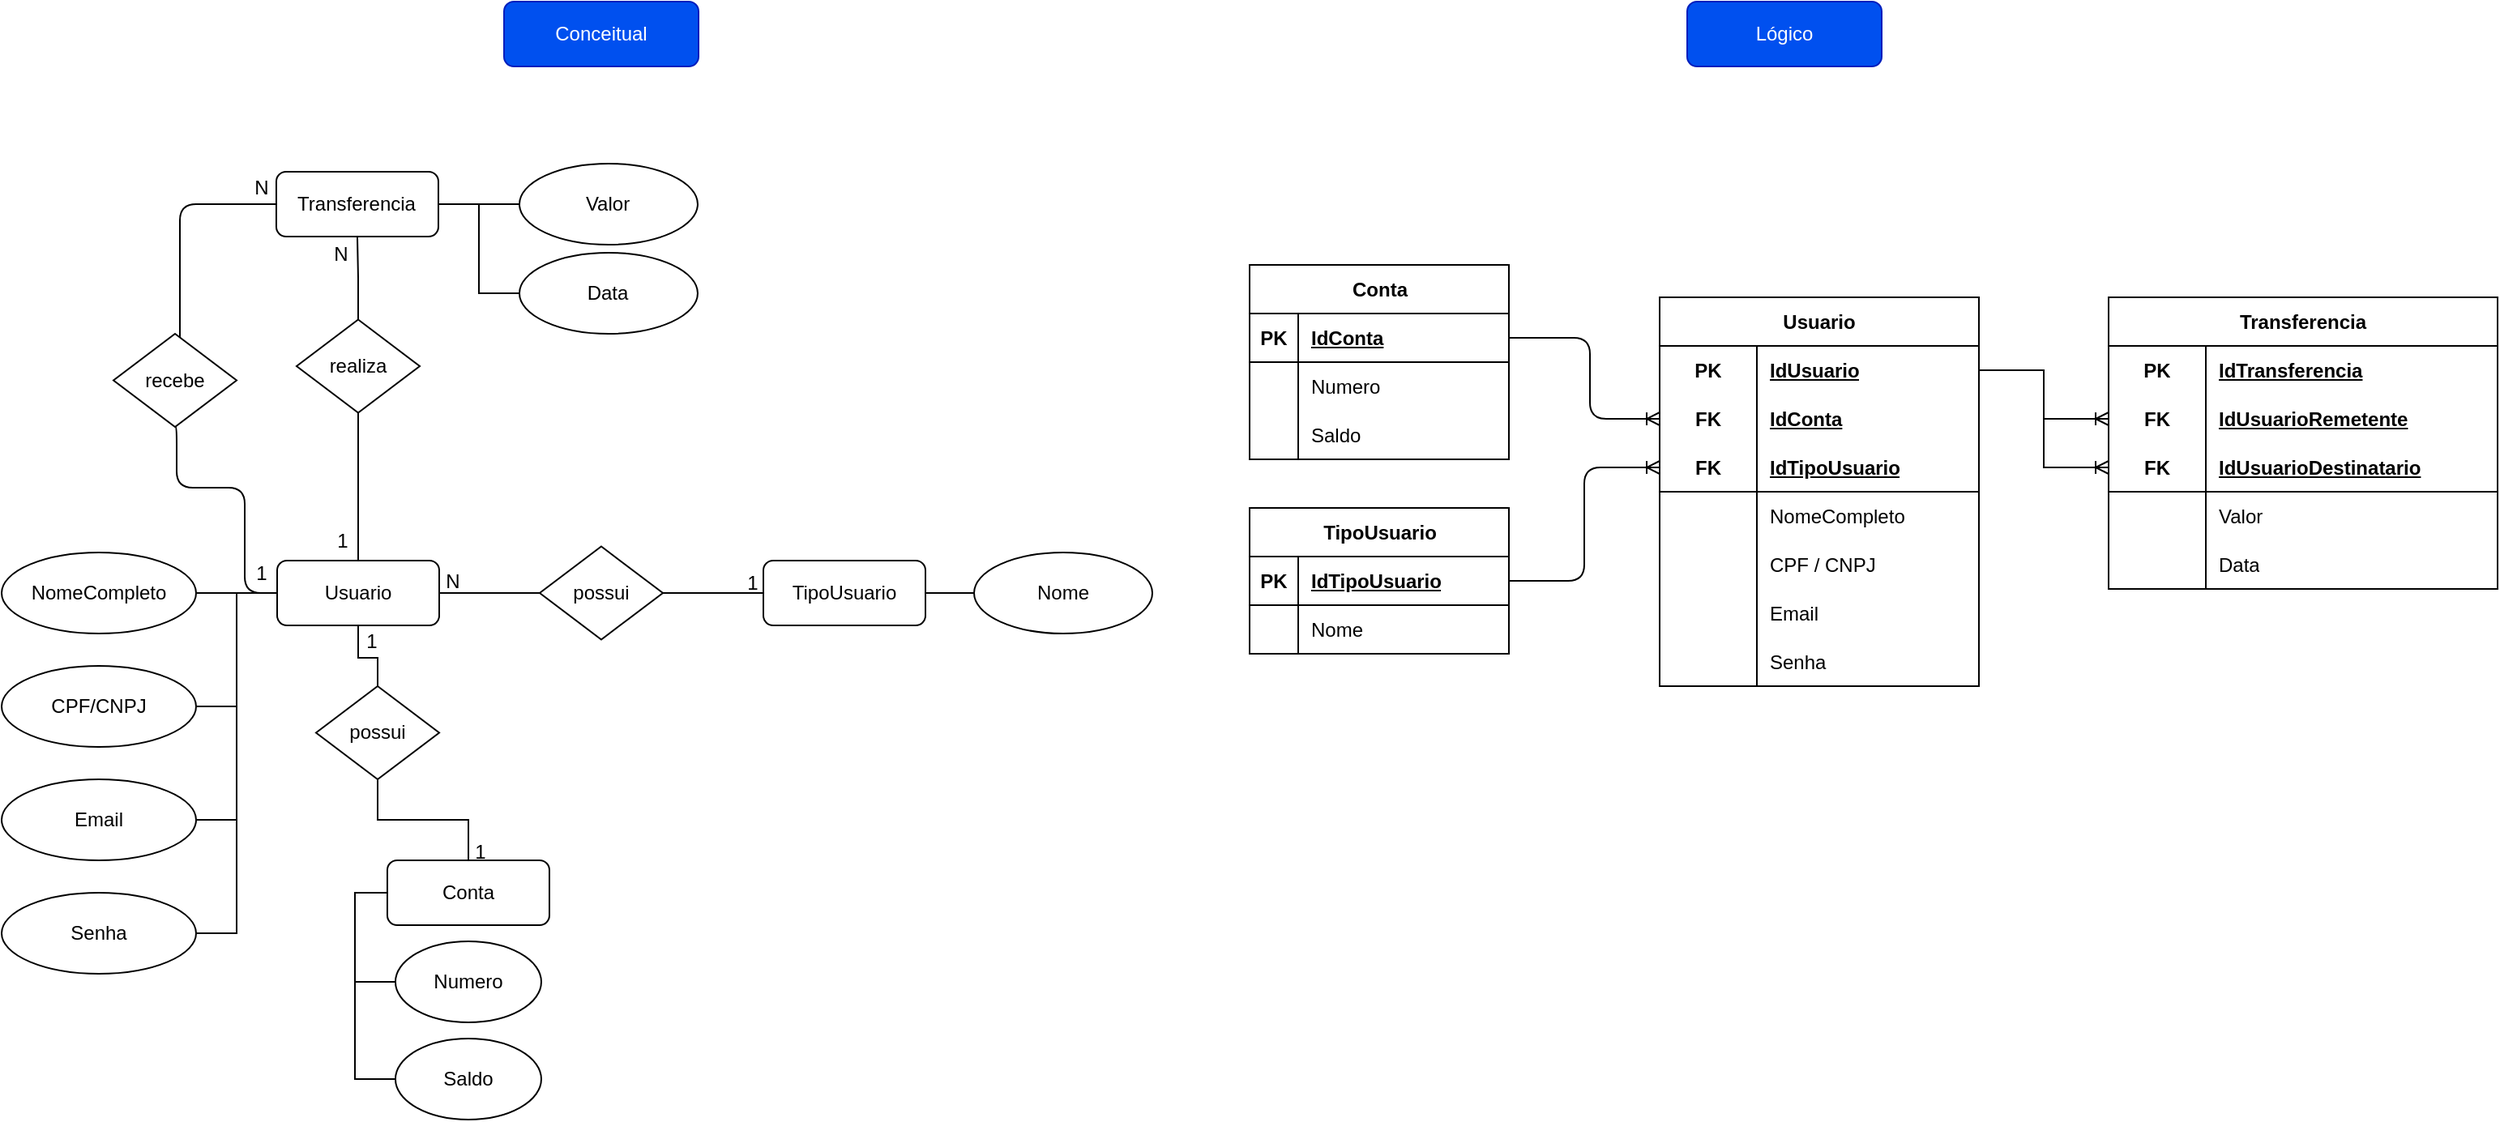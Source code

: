 <mxfile version="22.1.15" type="github">
  <diagram name="Página-1" id="AjljVBGfI08eAYrzzpYy">
    <mxGraphModel dx="1062" dy="972" grid="1" gridSize="10" guides="1" tooltips="1" connect="1" arrows="1" fold="1" page="0" pageScale="1" pageWidth="827" pageHeight="1169" math="0" shadow="0">
      <root>
        <mxCell id="0" />
        <mxCell id="1" parent="0" />
        <mxCell id="5U4P6vyGd9JxCdFY6Yn8-1" value="Conceitual" style="rounded=1;whiteSpace=wrap;html=1;fillColor=#0050ef;strokeColor=#001DBC;fontColor=#ffffff;" vertex="1" parent="1">
          <mxGeometry x="340" y="-220" width="120" height="40" as="geometry" />
        </mxCell>
        <mxCell id="5U4P6vyGd9JxCdFY6Yn8-2" value="Lógico" style="rounded=1;whiteSpace=wrap;html=1;fillColor=#0050ef;strokeColor=#001DBC;fontColor=#ffffff;" vertex="1" parent="1">
          <mxGeometry x="1070" y="-220" width="120" height="40" as="geometry" />
        </mxCell>
        <mxCell id="5U4P6vyGd9JxCdFY6Yn8-13" style="edgeStyle=orthogonalEdgeStyle;rounded=0;orthogonalLoop=1;jettySize=auto;html=1;entryX=0;entryY=0.5;entryDx=0;entryDy=0;endArrow=none;endFill=0;" edge="1" parent="1" source="5U4P6vyGd9JxCdFY6Yn8-3" target="5U4P6vyGd9JxCdFY6Yn8-12">
          <mxGeometry relative="1" as="geometry" />
        </mxCell>
        <mxCell id="5U4P6vyGd9JxCdFY6Yn8-40" style="edgeStyle=orthogonalEdgeStyle;rounded=0;orthogonalLoop=1;jettySize=auto;html=1;entryX=0.5;entryY=0;entryDx=0;entryDy=0;endArrow=none;endFill=0;" edge="1" parent="1" source="5U4P6vyGd9JxCdFY6Yn8-3" target="5U4P6vyGd9JxCdFY6Yn8-39">
          <mxGeometry relative="1" as="geometry" />
        </mxCell>
        <mxCell id="5U4P6vyGd9JxCdFY6Yn8-278" style="edgeStyle=orthogonalEdgeStyle;rounded=0;orthogonalLoop=1;jettySize=auto;html=1;entryX=0.5;entryY=1;entryDx=0;entryDy=0;endArrow=none;endFill=0;" edge="1" parent="1" source="5U4P6vyGd9JxCdFY6Yn8-3" target="5U4P6vyGd9JxCdFY6Yn8-254">
          <mxGeometry relative="1" as="geometry" />
        </mxCell>
        <mxCell id="5U4P6vyGd9JxCdFY6Yn8-3" value="Usuario" style="rounded=1;whiteSpace=wrap;html=1;" vertex="1" parent="1">
          <mxGeometry x="200" y="125" width="100" height="40" as="geometry" />
        </mxCell>
        <mxCell id="5U4P6vyGd9JxCdFY6Yn8-6" style="edgeStyle=orthogonalEdgeStyle;rounded=0;orthogonalLoop=1;jettySize=auto;html=1;entryX=0;entryY=0.5;entryDx=0;entryDy=0;endArrow=none;endFill=0;" edge="1" parent="1" source="5U4P6vyGd9JxCdFY6Yn8-4" target="5U4P6vyGd9JxCdFY6Yn8-3">
          <mxGeometry relative="1" as="geometry" />
        </mxCell>
        <mxCell id="5U4P6vyGd9JxCdFY6Yn8-4" value="NomeCompleto" style="ellipse;whiteSpace=wrap;html=1;" vertex="1" parent="1">
          <mxGeometry x="30" y="120" width="120" height="50" as="geometry" />
        </mxCell>
        <mxCell id="5U4P6vyGd9JxCdFY6Yn8-7" style="edgeStyle=orthogonalEdgeStyle;rounded=0;orthogonalLoop=1;jettySize=auto;html=1;entryX=0;entryY=0.5;entryDx=0;entryDy=0;endArrow=none;endFill=0;" edge="1" parent="1" source="5U4P6vyGd9JxCdFY6Yn8-5" target="5U4P6vyGd9JxCdFY6Yn8-3">
          <mxGeometry relative="1" as="geometry" />
        </mxCell>
        <mxCell id="5U4P6vyGd9JxCdFY6Yn8-5" value="CPF/CNPJ" style="ellipse;whiteSpace=wrap;html=1;" vertex="1" parent="1">
          <mxGeometry x="30" y="190" width="120" height="50" as="geometry" />
        </mxCell>
        <mxCell id="5U4P6vyGd9JxCdFY6Yn8-9" style="edgeStyle=orthogonalEdgeStyle;rounded=0;orthogonalLoop=1;jettySize=auto;html=1;entryX=0;entryY=0.5;entryDx=0;entryDy=0;endArrow=none;endFill=0;" edge="1" parent="1" source="5U4P6vyGd9JxCdFY6Yn8-8" target="5U4P6vyGd9JxCdFY6Yn8-3">
          <mxGeometry relative="1" as="geometry" />
        </mxCell>
        <mxCell id="5U4P6vyGd9JxCdFY6Yn8-8" value="Email" style="ellipse;whiteSpace=wrap;html=1;" vertex="1" parent="1">
          <mxGeometry x="30" y="260" width="120" height="50" as="geometry" />
        </mxCell>
        <mxCell id="5U4P6vyGd9JxCdFY6Yn8-11" style="edgeStyle=orthogonalEdgeStyle;rounded=0;orthogonalLoop=1;jettySize=auto;html=1;entryX=0;entryY=0.5;entryDx=0;entryDy=0;endArrow=none;endFill=0;" edge="1" parent="1" source="5U4P6vyGd9JxCdFY6Yn8-10" target="5U4P6vyGd9JxCdFY6Yn8-3">
          <mxGeometry relative="1" as="geometry" />
        </mxCell>
        <mxCell id="5U4P6vyGd9JxCdFY6Yn8-10" value="Senha" style="ellipse;whiteSpace=wrap;html=1;" vertex="1" parent="1">
          <mxGeometry x="30" y="330" width="120" height="50" as="geometry" />
        </mxCell>
        <mxCell id="5U4P6vyGd9JxCdFY6Yn8-12" value="possui" style="rhombus;whiteSpace=wrap;html=1;" vertex="1" parent="1">
          <mxGeometry x="362" y="116.25" width="76" height="57.5" as="geometry" />
        </mxCell>
        <mxCell id="5U4P6vyGd9JxCdFY6Yn8-19" style="edgeStyle=orthogonalEdgeStyle;rounded=0;orthogonalLoop=1;jettySize=auto;html=1;entryX=0;entryY=0.5;entryDx=0;entryDy=0;endArrow=none;endFill=0;" edge="1" parent="1" source="5U4P6vyGd9JxCdFY6Yn8-14" target="5U4P6vyGd9JxCdFY6Yn8-18">
          <mxGeometry relative="1" as="geometry" />
        </mxCell>
        <mxCell id="5U4P6vyGd9JxCdFY6Yn8-14" value="TipoUsuario" style="rounded=1;whiteSpace=wrap;html=1;" vertex="1" parent="1">
          <mxGeometry x="500" y="125" width="100" height="40" as="geometry" />
        </mxCell>
        <mxCell id="5U4P6vyGd9JxCdFY6Yn8-15" style="edgeStyle=orthogonalEdgeStyle;rounded=0;orthogonalLoop=1;jettySize=auto;html=1;entryX=0;entryY=0.5;entryDx=0;entryDy=0;endArrow=none;endFill=0;" edge="1" parent="1" source="5U4P6vyGd9JxCdFY6Yn8-12" target="5U4P6vyGd9JxCdFY6Yn8-14">
          <mxGeometry relative="1" as="geometry" />
        </mxCell>
        <mxCell id="5U4P6vyGd9JxCdFY6Yn8-16" value="1" style="text;html=1;align=center;verticalAlign=middle;resizable=0;points=[];autosize=1;strokeColor=none;fillColor=none;" vertex="1" parent="1">
          <mxGeometry x="478" y="124" width="30" height="30" as="geometry" />
        </mxCell>
        <mxCell id="5U4P6vyGd9JxCdFY6Yn8-17" value="N" style="text;html=1;align=center;verticalAlign=middle;resizable=0;points=[];autosize=1;strokeColor=none;fillColor=none;" vertex="1" parent="1">
          <mxGeometry x="293" y="123" width="30" height="30" as="geometry" />
        </mxCell>
        <mxCell id="5U4P6vyGd9JxCdFY6Yn8-18" value="Nome" style="ellipse;whiteSpace=wrap;html=1;" vertex="1" parent="1">
          <mxGeometry x="630" y="120" width="110" height="50" as="geometry" />
        </mxCell>
        <mxCell id="5U4P6vyGd9JxCdFY6Yn8-31" value="Numero" style="ellipse;whiteSpace=wrap;html=1;" vertex="1" parent="1">
          <mxGeometry x="272.98" y="360" width="90" height="50" as="geometry" />
        </mxCell>
        <mxCell id="5U4P6vyGd9JxCdFY6Yn8-37" style="edgeStyle=orthogonalEdgeStyle;rounded=0;orthogonalLoop=1;jettySize=auto;html=1;entryX=0;entryY=0.5;entryDx=0;entryDy=0;exitX=0;exitY=0.5;exitDx=0;exitDy=0;endArrow=none;endFill=0;" edge="1" parent="1" source="5U4P6vyGd9JxCdFY6Yn8-35" target="5U4P6vyGd9JxCdFY6Yn8-31">
          <mxGeometry relative="1" as="geometry" />
        </mxCell>
        <mxCell id="5U4P6vyGd9JxCdFY6Yn8-38" style="edgeStyle=orthogonalEdgeStyle;rounded=0;orthogonalLoop=1;jettySize=auto;html=1;entryX=0;entryY=0.5;entryDx=0;entryDy=0;exitX=0;exitY=0.5;exitDx=0;exitDy=0;endArrow=none;endFill=0;" edge="1" parent="1" source="5U4P6vyGd9JxCdFY6Yn8-35" target="5U4P6vyGd9JxCdFY6Yn8-36">
          <mxGeometry relative="1" as="geometry" />
        </mxCell>
        <mxCell id="5U4P6vyGd9JxCdFY6Yn8-41" style="edgeStyle=orthogonalEdgeStyle;rounded=0;orthogonalLoop=1;jettySize=auto;html=1;entryX=0.5;entryY=1;entryDx=0;entryDy=0;endArrow=none;endFill=0;" edge="1" parent="1" source="5U4P6vyGd9JxCdFY6Yn8-35" target="5U4P6vyGd9JxCdFY6Yn8-39">
          <mxGeometry relative="1" as="geometry" />
        </mxCell>
        <mxCell id="5U4P6vyGd9JxCdFY6Yn8-35" value="Conta" style="rounded=1;whiteSpace=wrap;html=1;" vertex="1" parent="1">
          <mxGeometry x="267.98" y="310" width="100" height="40" as="geometry" />
        </mxCell>
        <mxCell id="5U4P6vyGd9JxCdFY6Yn8-36" value="Saldo" style="ellipse;whiteSpace=wrap;html=1;" vertex="1" parent="1">
          <mxGeometry x="272.98" y="420" width="90" height="50" as="geometry" />
        </mxCell>
        <mxCell id="5U4P6vyGd9JxCdFY6Yn8-39" value="possui" style="rhombus;whiteSpace=wrap;html=1;" vertex="1" parent="1">
          <mxGeometry x="224" y="202.5" width="76" height="57.5" as="geometry" />
        </mxCell>
        <mxCell id="5U4P6vyGd9JxCdFY6Yn8-42" value="1" style="text;html=1;align=center;verticalAlign=middle;resizable=0;points=[];autosize=1;strokeColor=none;fillColor=none;" vertex="1" parent="1">
          <mxGeometry x="310" y="290" width="30" height="30" as="geometry" />
        </mxCell>
        <mxCell id="5U4P6vyGd9JxCdFY6Yn8-43" value="1" style="text;html=1;align=center;verticalAlign=middle;resizable=0;points=[];autosize=1;strokeColor=none;fillColor=none;" vertex="1" parent="1">
          <mxGeometry x="242.98" y="160" width="30" height="30" as="geometry" />
        </mxCell>
        <mxCell id="5U4P6vyGd9JxCdFY6Yn8-92" value="TipoUsuario" style="shape=table;startSize=30;container=1;collapsible=1;childLayout=tableLayout;fixedRows=1;rowLines=0;fontStyle=1;align=center;resizeLast=1;html=1;" vertex="1" parent="1">
          <mxGeometry x="800" y="92.5" width="160" height="90" as="geometry" />
        </mxCell>
        <mxCell id="5U4P6vyGd9JxCdFY6Yn8-93" value="" style="shape=tableRow;horizontal=0;startSize=0;swimlaneHead=0;swimlaneBody=0;fillColor=none;collapsible=0;dropTarget=0;points=[[0,0.5],[1,0.5]];portConstraint=eastwest;top=0;left=0;right=0;bottom=1;" vertex="1" parent="5U4P6vyGd9JxCdFY6Yn8-92">
          <mxGeometry y="30" width="160" height="30" as="geometry" />
        </mxCell>
        <mxCell id="5U4P6vyGd9JxCdFY6Yn8-94" value="PK" style="shape=partialRectangle;connectable=0;fillColor=none;top=0;left=0;bottom=0;right=0;fontStyle=1;overflow=hidden;whiteSpace=wrap;html=1;" vertex="1" parent="5U4P6vyGd9JxCdFY6Yn8-93">
          <mxGeometry width="30" height="30" as="geometry">
            <mxRectangle width="30" height="30" as="alternateBounds" />
          </mxGeometry>
        </mxCell>
        <mxCell id="5U4P6vyGd9JxCdFY6Yn8-95" value="IdTipoUsuario" style="shape=partialRectangle;connectable=0;fillColor=none;top=0;left=0;bottom=0;right=0;align=left;spacingLeft=6;fontStyle=5;overflow=hidden;whiteSpace=wrap;html=1;" vertex="1" parent="5U4P6vyGd9JxCdFY6Yn8-93">
          <mxGeometry x="30" width="130" height="30" as="geometry">
            <mxRectangle width="130" height="30" as="alternateBounds" />
          </mxGeometry>
        </mxCell>
        <mxCell id="5U4P6vyGd9JxCdFY6Yn8-96" value="" style="shape=tableRow;horizontal=0;startSize=0;swimlaneHead=0;swimlaneBody=0;fillColor=none;collapsible=0;dropTarget=0;points=[[0,0.5],[1,0.5]];portConstraint=eastwest;top=0;left=0;right=0;bottom=0;" vertex="1" parent="5U4P6vyGd9JxCdFY6Yn8-92">
          <mxGeometry y="60" width="160" height="30" as="geometry" />
        </mxCell>
        <mxCell id="5U4P6vyGd9JxCdFY6Yn8-97" value="" style="shape=partialRectangle;connectable=0;fillColor=none;top=0;left=0;bottom=0;right=0;editable=1;overflow=hidden;whiteSpace=wrap;html=1;" vertex="1" parent="5U4P6vyGd9JxCdFY6Yn8-96">
          <mxGeometry width="30" height="30" as="geometry">
            <mxRectangle width="30" height="30" as="alternateBounds" />
          </mxGeometry>
        </mxCell>
        <mxCell id="5U4P6vyGd9JxCdFY6Yn8-98" value="Nome" style="shape=partialRectangle;connectable=0;fillColor=none;top=0;left=0;bottom=0;right=0;align=left;spacingLeft=6;overflow=hidden;whiteSpace=wrap;html=1;" vertex="1" parent="5U4P6vyGd9JxCdFY6Yn8-96">
          <mxGeometry x="30" width="130" height="30" as="geometry">
            <mxRectangle width="130" height="30" as="alternateBounds" />
          </mxGeometry>
        </mxCell>
        <mxCell id="5U4P6vyGd9JxCdFY6Yn8-105" style="edgeStyle=orthogonalEdgeStyle;rounded=1;orthogonalLoop=1;jettySize=auto;html=1;entryX=0;entryY=0.5;entryDx=0;entryDy=0;endArrow=ERoneToMany;endFill=0;curved=0;" edge="1" parent="1" source="5U4P6vyGd9JxCdFY6Yn8-93" target="5U4P6vyGd9JxCdFY6Yn8-180">
          <mxGeometry relative="1" as="geometry">
            <mxPoint x="1280" y="-12.5" as="targetPoint" />
          </mxGeometry>
        </mxCell>
        <mxCell id="5U4P6vyGd9JxCdFY6Yn8-176" value="Usuario" style="shape=table;startSize=30;container=1;collapsible=1;childLayout=tableLayout;fixedRows=1;rowLines=0;fontStyle=1;align=center;resizeLast=1;html=1;whiteSpace=wrap;" vertex="1" parent="1">
          <mxGeometry x="1053" y="-37.5" width="197" height="240" as="geometry">
            <mxRectangle x="362" y="640" width="90" height="30" as="alternateBounds" />
          </mxGeometry>
        </mxCell>
        <mxCell id="5U4P6vyGd9JxCdFY6Yn8-195" style="shape=tableRow;horizontal=0;startSize=0;swimlaneHead=0;swimlaneBody=0;fillColor=none;collapsible=0;dropTarget=0;points=[[0,0.5],[1,0.5]];portConstraint=eastwest;top=0;left=0;right=0;bottom=0;html=1;" vertex="1" parent="5U4P6vyGd9JxCdFY6Yn8-176">
          <mxGeometry y="30" width="197" height="30" as="geometry" />
        </mxCell>
        <mxCell id="5U4P6vyGd9JxCdFY6Yn8-196" value="PK" style="shape=partialRectangle;connectable=0;fillColor=none;top=0;left=0;bottom=0;right=0;fontStyle=1;overflow=hidden;html=1;whiteSpace=wrap;" vertex="1" parent="5U4P6vyGd9JxCdFY6Yn8-195">
          <mxGeometry width="60" height="30" as="geometry">
            <mxRectangle width="60" height="30" as="alternateBounds" />
          </mxGeometry>
        </mxCell>
        <mxCell id="5U4P6vyGd9JxCdFY6Yn8-197" value="IdUsuario" style="shape=partialRectangle;connectable=0;fillColor=none;top=0;left=0;bottom=0;right=0;align=left;spacingLeft=6;fontStyle=5;overflow=hidden;html=1;whiteSpace=wrap;" vertex="1" parent="5U4P6vyGd9JxCdFY6Yn8-195">
          <mxGeometry x="60" width="137" height="30" as="geometry">
            <mxRectangle width="137" height="30" as="alternateBounds" />
          </mxGeometry>
        </mxCell>
        <mxCell id="5U4P6vyGd9JxCdFY6Yn8-177" value="" style="shape=tableRow;horizontal=0;startSize=0;swimlaneHead=0;swimlaneBody=0;fillColor=none;collapsible=0;dropTarget=0;points=[[0,0.5],[1,0.5]];portConstraint=eastwest;top=0;left=0;right=0;bottom=0;html=1;" vertex="1" parent="5U4P6vyGd9JxCdFY6Yn8-176">
          <mxGeometry y="60" width="197" height="30" as="geometry" />
        </mxCell>
        <mxCell id="5U4P6vyGd9JxCdFY6Yn8-178" value="FK" style="shape=partialRectangle;connectable=0;fillColor=none;top=0;left=0;bottom=0;right=0;fontStyle=1;overflow=hidden;html=1;whiteSpace=wrap;" vertex="1" parent="5U4P6vyGd9JxCdFY6Yn8-177">
          <mxGeometry width="60" height="30" as="geometry">
            <mxRectangle width="60" height="30" as="alternateBounds" />
          </mxGeometry>
        </mxCell>
        <mxCell id="5U4P6vyGd9JxCdFY6Yn8-179" value="IdConta" style="shape=partialRectangle;connectable=0;fillColor=none;top=0;left=0;bottom=0;right=0;align=left;spacingLeft=6;fontStyle=5;overflow=hidden;html=1;whiteSpace=wrap;" vertex="1" parent="5U4P6vyGd9JxCdFY6Yn8-177">
          <mxGeometry x="60" width="137" height="30" as="geometry">
            <mxRectangle width="137" height="30" as="alternateBounds" />
          </mxGeometry>
        </mxCell>
        <mxCell id="5U4P6vyGd9JxCdFY6Yn8-180" value="" style="shape=tableRow;horizontal=0;startSize=0;swimlaneHead=0;swimlaneBody=0;fillColor=none;collapsible=0;dropTarget=0;points=[[0,0.5],[1,0.5]];portConstraint=eastwest;top=0;left=0;right=0;bottom=1;html=1;" vertex="1" parent="5U4P6vyGd9JxCdFY6Yn8-176">
          <mxGeometry y="90" width="197" height="30" as="geometry" />
        </mxCell>
        <mxCell id="5U4P6vyGd9JxCdFY6Yn8-181" value="FK" style="shape=partialRectangle;connectable=0;fillColor=none;top=0;left=0;bottom=0;right=0;fontStyle=1;overflow=hidden;html=1;whiteSpace=wrap;" vertex="1" parent="5U4P6vyGd9JxCdFY6Yn8-180">
          <mxGeometry width="60" height="30" as="geometry">
            <mxRectangle width="60" height="30" as="alternateBounds" />
          </mxGeometry>
        </mxCell>
        <mxCell id="5U4P6vyGd9JxCdFY6Yn8-182" value="IdTipoUsuario" style="shape=partialRectangle;connectable=0;fillColor=none;top=0;left=0;bottom=0;right=0;align=left;spacingLeft=6;fontStyle=5;overflow=hidden;html=1;whiteSpace=wrap;" vertex="1" parent="5U4P6vyGd9JxCdFY6Yn8-180">
          <mxGeometry x="60" width="137" height="30" as="geometry">
            <mxRectangle width="137" height="30" as="alternateBounds" />
          </mxGeometry>
        </mxCell>
        <mxCell id="5U4P6vyGd9JxCdFY6Yn8-183" value="" style="shape=tableRow;horizontal=0;startSize=0;swimlaneHead=0;swimlaneBody=0;fillColor=none;collapsible=0;dropTarget=0;points=[[0,0.5],[1,0.5]];portConstraint=eastwest;top=0;left=0;right=0;bottom=0;html=1;" vertex="1" parent="5U4P6vyGd9JxCdFY6Yn8-176">
          <mxGeometry y="120" width="197" height="30" as="geometry" />
        </mxCell>
        <mxCell id="5U4P6vyGd9JxCdFY6Yn8-184" value="" style="shape=partialRectangle;connectable=0;fillColor=none;top=0;left=0;bottom=0;right=0;editable=1;overflow=hidden;html=1;whiteSpace=wrap;" vertex="1" parent="5U4P6vyGd9JxCdFY6Yn8-183">
          <mxGeometry width="60" height="30" as="geometry">
            <mxRectangle width="60" height="30" as="alternateBounds" />
          </mxGeometry>
        </mxCell>
        <mxCell id="5U4P6vyGd9JxCdFY6Yn8-185" value="NomeCompleto" style="shape=partialRectangle;connectable=0;fillColor=none;top=0;left=0;bottom=0;right=0;align=left;spacingLeft=6;overflow=hidden;html=1;whiteSpace=wrap;" vertex="1" parent="5U4P6vyGd9JxCdFY6Yn8-183">
          <mxGeometry x="60" width="137" height="30" as="geometry">
            <mxRectangle width="137" height="30" as="alternateBounds" />
          </mxGeometry>
        </mxCell>
        <mxCell id="5U4P6vyGd9JxCdFY6Yn8-186" value="" style="shape=tableRow;horizontal=0;startSize=0;swimlaneHead=0;swimlaneBody=0;fillColor=none;collapsible=0;dropTarget=0;points=[[0,0.5],[1,0.5]];portConstraint=eastwest;top=0;left=0;right=0;bottom=0;html=1;" vertex="1" parent="5U4P6vyGd9JxCdFY6Yn8-176">
          <mxGeometry y="150" width="197" height="30" as="geometry" />
        </mxCell>
        <mxCell id="5U4P6vyGd9JxCdFY6Yn8-187" value="" style="shape=partialRectangle;connectable=0;fillColor=none;top=0;left=0;bottom=0;right=0;editable=1;overflow=hidden;html=1;whiteSpace=wrap;" vertex="1" parent="5U4P6vyGd9JxCdFY6Yn8-186">
          <mxGeometry width="60" height="30" as="geometry">
            <mxRectangle width="60" height="30" as="alternateBounds" />
          </mxGeometry>
        </mxCell>
        <mxCell id="5U4P6vyGd9JxCdFY6Yn8-188" value="CPF / CNPJ" style="shape=partialRectangle;connectable=0;fillColor=none;top=0;left=0;bottom=0;right=0;align=left;spacingLeft=6;overflow=hidden;html=1;whiteSpace=wrap;" vertex="1" parent="5U4P6vyGd9JxCdFY6Yn8-186">
          <mxGeometry x="60" width="137" height="30" as="geometry">
            <mxRectangle width="137" height="30" as="alternateBounds" />
          </mxGeometry>
        </mxCell>
        <mxCell id="5U4P6vyGd9JxCdFY6Yn8-189" style="shape=tableRow;horizontal=0;startSize=0;swimlaneHead=0;swimlaneBody=0;fillColor=none;collapsible=0;dropTarget=0;points=[[0,0.5],[1,0.5]];portConstraint=eastwest;top=0;left=0;right=0;bottom=0;html=1;" vertex="1" parent="5U4P6vyGd9JxCdFY6Yn8-176">
          <mxGeometry y="180" width="197" height="30" as="geometry" />
        </mxCell>
        <mxCell id="5U4P6vyGd9JxCdFY6Yn8-190" style="shape=partialRectangle;connectable=0;fillColor=none;top=0;left=0;bottom=0;right=0;editable=1;overflow=hidden;html=1;whiteSpace=wrap;" vertex="1" parent="5U4P6vyGd9JxCdFY6Yn8-189">
          <mxGeometry width="60" height="30" as="geometry">
            <mxRectangle width="60" height="30" as="alternateBounds" />
          </mxGeometry>
        </mxCell>
        <mxCell id="5U4P6vyGd9JxCdFY6Yn8-191" value="Email" style="shape=partialRectangle;connectable=0;fillColor=none;top=0;left=0;bottom=0;right=0;align=left;spacingLeft=6;overflow=hidden;html=1;whiteSpace=wrap;" vertex="1" parent="5U4P6vyGd9JxCdFY6Yn8-189">
          <mxGeometry x="60" width="137" height="30" as="geometry">
            <mxRectangle width="137" height="30" as="alternateBounds" />
          </mxGeometry>
        </mxCell>
        <mxCell id="5U4P6vyGd9JxCdFY6Yn8-192" style="shape=tableRow;horizontal=0;startSize=0;swimlaneHead=0;swimlaneBody=0;fillColor=none;collapsible=0;dropTarget=0;points=[[0,0.5],[1,0.5]];portConstraint=eastwest;top=0;left=0;right=0;bottom=0;html=1;" vertex="1" parent="5U4P6vyGd9JxCdFY6Yn8-176">
          <mxGeometry y="210" width="197" height="30" as="geometry" />
        </mxCell>
        <mxCell id="5U4P6vyGd9JxCdFY6Yn8-193" style="shape=partialRectangle;connectable=0;fillColor=none;top=0;left=0;bottom=0;right=0;editable=1;overflow=hidden;html=1;whiteSpace=wrap;" vertex="1" parent="5U4P6vyGd9JxCdFY6Yn8-192">
          <mxGeometry width="60" height="30" as="geometry">
            <mxRectangle width="60" height="30" as="alternateBounds" />
          </mxGeometry>
        </mxCell>
        <mxCell id="5U4P6vyGd9JxCdFY6Yn8-194" value="Senha" style="shape=partialRectangle;connectable=0;fillColor=none;top=0;left=0;bottom=0;right=0;align=left;spacingLeft=6;overflow=hidden;html=1;whiteSpace=wrap;" vertex="1" parent="5U4P6vyGd9JxCdFY6Yn8-192">
          <mxGeometry x="60" width="137" height="30" as="geometry">
            <mxRectangle width="137" height="30" as="alternateBounds" />
          </mxGeometry>
        </mxCell>
        <mxCell id="5U4P6vyGd9JxCdFY6Yn8-220" value="Conta" style="shape=table;startSize=30;container=1;collapsible=1;childLayout=tableLayout;fixedRows=1;rowLines=0;fontStyle=1;align=center;resizeLast=1;html=1;" vertex="1" parent="1">
          <mxGeometry x="800" y="-57.5" width="160" height="120" as="geometry" />
        </mxCell>
        <mxCell id="5U4P6vyGd9JxCdFY6Yn8-221" value="" style="shape=tableRow;horizontal=0;startSize=0;swimlaneHead=0;swimlaneBody=0;fillColor=none;collapsible=0;dropTarget=0;points=[[0,0.5],[1,0.5]];portConstraint=eastwest;top=0;left=0;right=0;bottom=1;" vertex="1" parent="5U4P6vyGd9JxCdFY6Yn8-220">
          <mxGeometry y="30" width="160" height="30" as="geometry" />
        </mxCell>
        <mxCell id="5U4P6vyGd9JxCdFY6Yn8-222" value="PK" style="shape=partialRectangle;connectable=0;fillColor=none;top=0;left=0;bottom=0;right=0;fontStyle=1;overflow=hidden;whiteSpace=wrap;html=1;" vertex="1" parent="5U4P6vyGd9JxCdFY6Yn8-221">
          <mxGeometry width="30" height="30" as="geometry">
            <mxRectangle width="30" height="30" as="alternateBounds" />
          </mxGeometry>
        </mxCell>
        <mxCell id="5U4P6vyGd9JxCdFY6Yn8-223" value="IdConta" style="shape=partialRectangle;connectable=0;fillColor=none;top=0;left=0;bottom=0;right=0;align=left;spacingLeft=6;fontStyle=5;overflow=hidden;whiteSpace=wrap;html=1;" vertex="1" parent="5U4P6vyGd9JxCdFY6Yn8-221">
          <mxGeometry x="30" width="130" height="30" as="geometry">
            <mxRectangle width="130" height="30" as="alternateBounds" />
          </mxGeometry>
        </mxCell>
        <mxCell id="5U4P6vyGd9JxCdFY6Yn8-224" value="" style="shape=tableRow;horizontal=0;startSize=0;swimlaneHead=0;swimlaneBody=0;fillColor=none;collapsible=0;dropTarget=0;points=[[0,0.5],[1,0.5]];portConstraint=eastwest;top=0;left=0;right=0;bottom=0;" vertex="1" parent="5U4P6vyGd9JxCdFY6Yn8-220">
          <mxGeometry y="60" width="160" height="30" as="geometry" />
        </mxCell>
        <mxCell id="5U4P6vyGd9JxCdFY6Yn8-225" value="" style="shape=partialRectangle;connectable=0;fillColor=none;top=0;left=0;bottom=0;right=0;editable=1;overflow=hidden;whiteSpace=wrap;html=1;" vertex="1" parent="5U4P6vyGd9JxCdFY6Yn8-224">
          <mxGeometry width="30" height="30" as="geometry">
            <mxRectangle width="30" height="30" as="alternateBounds" />
          </mxGeometry>
        </mxCell>
        <mxCell id="5U4P6vyGd9JxCdFY6Yn8-226" value="Numero" style="shape=partialRectangle;connectable=0;fillColor=none;top=0;left=0;bottom=0;right=0;align=left;spacingLeft=6;overflow=hidden;whiteSpace=wrap;html=1;" vertex="1" parent="5U4P6vyGd9JxCdFY6Yn8-224">
          <mxGeometry x="30" width="130" height="30" as="geometry">
            <mxRectangle width="130" height="30" as="alternateBounds" />
          </mxGeometry>
        </mxCell>
        <mxCell id="5U4P6vyGd9JxCdFY6Yn8-227" style="shape=tableRow;horizontal=0;startSize=0;swimlaneHead=0;swimlaneBody=0;fillColor=none;collapsible=0;dropTarget=0;points=[[0,0.5],[1,0.5]];portConstraint=eastwest;top=0;left=0;right=0;bottom=0;" vertex="1" parent="5U4P6vyGd9JxCdFY6Yn8-220">
          <mxGeometry y="90" width="160" height="30" as="geometry" />
        </mxCell>
        <mxCell id="5U4P6vyGd9JxCdFY6Yn8-228" style="shape=partialRectangle;connectable=0;fillColor=none;top=0;left=0;bottom=0;right=0;editable=1;overflow=hidden;whiteSpace=wrap;html=1;" vertex="1" parent="5U4P6vyGd9JxCdFY6Yn8-227">
          <mxGeometry width="30" height="30" as="geometry">
            <mxRectangle width="30" height="30" as="alternateBounds" />
          </mxGeometry>
        </mxCell>
        <mxCell id="5U4P6vyGd9JxCdFY6Yn8-229" value="Saldo" style="shape=partialRectangle;connectable=0;fillColor=none;top=0;left=0;bottom=0;right=0;align=left;spacingLeft=6;overflow=hidden;whiteSpace=wrap;html=1;" vertex="1" parent="5U4P6vyGd9JxCdFY6Yn8-227">
          <mxGeometry x="30" width="130" height="30" as="geometry">
            <mxRectangle width="130" height="30" as="alternateBounds" />
          </mxGeometry>
        </mxCell>
        <mxCell id="5U4P6vyGd9JxCdFY6Yn8-230" style="edgeStyle=orthogonalEdgeStyle;rounded=1;orthogonalLoop=1;jettySize=auto;html=1;entryX=0;entryY=0.5;entryDx=0;entryDy=0;endArrow=ERoneToMany;endFill=0;curved=0;" edge="1" parent="1" source="5U4P6vyGd9JxCdFY6Yn8-221" target="5U4P6vyGd9JxCdFY6Yn8-177">
          <mxGeometry relative="1" as="geometry">
            <Array as="points">
              <mxPoint x="1010" y="-12.5" />
              <mxPoint x="1010" y="37.5" />
            </Array>
          </mxGeometry>
        </mxCell>
        <mxCell id="5U4P6vyGd9JxCdFY6Yn8-244" style="edgeStyle=orthogonalEdgeStyle;rounded=0;orthogonalLoop=1;jettySize=auto;html=1;entryX=0;entryY=0.5;entryDx=0;entryDy=0;endArrow=none;endFill=0;" edge="1" parent="1" source="5U4P6vyGd9JxCdFY6Yn8-245" target="5U4P6vyGd9JxCdFY6Yn8-246">
          <mxGeometry relative="1" as="geometry" />
        </mxCell>
        <mxCell id="5U4P6vyGd9JxCdFY6Yn8-245" value="Transferencia" style="rounded=1;whiteSpace=wrap;html=1;" vertex="1" parent="1">
          <mxGeometry x="199.48" y="-115" width="100" height="40" as="geometry" />
        </mxCell>
        <mxCell id="5U4P6vyGd9JxCdFY6Yn8-246" value="Valor" style="ellipse;whiteSpace=wrap;html=1;" vertex="1" parent="1">
          <mxGeometry x="349.48" y="-120" width="110" height="50" as="geometry" />
        </mxCell>
        <mxCell id="5U4P6vyGd9JxCdFY6Yn8-247" style="edgeStyle=orthogonalEdgeStyle;rounded=0;orthogonalLoop=1;jettySize=auto;html=1;entryX=1;entryY=0.5;entryDx=0;entryDy=0;endArrow=none;endFill=0;" edge="1" parent="1" source="5U4P6vyGd9JxCdFY6Yn8-248" target="5U4P6vyGd9JxCdFY6Yn8-245">
          <mxGeometry relative="1" as="geometry" />
        </mxCell>
        <mxCell id="5U4P6vyGd9JxCdFY6Yn8-248" value="Data" style="ellipse;whiteSpace=wrap;html=1;" vertex="1" parent="1">
          <mxGeometry x="349.48" y="-65" width="110" height="50" as="geometry" />
        </mxCell>
        <mxCell id="5U4P6vyGd9JxCdFY6Yn8-279" style="edgeStyle=orthogonalEdgeStyle;rounded=0;orthogonalLoop=1;jettySize=auto;html=1;entryX=0.5;entryY=1;entryDx=0;entryDy=0;endArrow=none;endFill=0;" edge="1" parent="1" source="5U4P6vyGd9JxCdFY6Yn8-254" target="5U4P6vyGd9JxCdFY6Yn8-245">
          <mxGeometry relative="1" as="geometry" />
        </mxCell>
        <mxCell id="5U4P6vyGd9JxCdFY6Yn8-254" value="realiza" style="rhombus;whiteSpace=wrap;html=1;" vertex="1" parent="1">
          <mxGeometry x="212" y="-23.75" width="76" height="57.5" as="geometry" />
        </mxCell>
        <mxCell id="5U4P6vyGd9JxCdFY6Yn8-262" value="Transferencia" style="shape=table;startSize=30;container=1;collapsible=1;childLayout=tableLayout;fixedRows=1;rowLines=0;fontStyle=1;align=center;resizeLast=1;html=1;whiteSpace=wrap;" vertex="1" parent="1">
          <mxGeometry x="1330" y="-37.5" width="240" height="180" as="geometry" />
        </mxCell>
        <mxCell id="5U4P6vyGd9JxCdFY6Yn8-263" value="" style="shape=tableRow;horizontal=0;startSize=0;swimlaneHead=0;swimlaneBody=0;fillColor=none;collapsible=0;dropTarget=0;points=[[0,0.5],[1,0.5]];portConstraint=eastwest;top=0;left=0;right=0;bottom=0;html=1;" vertex="1" parent="5U4P6vyGd9JxCdFY6Yn8-262">
          <mxGeometry y="30" width="240" height="30" as="geometry" />
        </mxCell>
        <mxCell id="5U4P6vyGd9JxCdFY6Yn8-264" value="PK" style="shape=partialRectangle;connectable=0;fillColor=none;top=0;left=0;bottom=0;right=0;fontStyle=1;overflow=hidden;html=1;whiteSpace=wrap;" vertex="1" parent="5U4P6vyGd9JxCdFY6Yn8-263">
          <mxGeometry width="60" height="30" as="geometry">
            <mxRectangle width="60" height="30" as="alternateBounds" />
          </mxGeometry>
        </mxCell>
        <mxCell id="5U4P6vyGd9JxCdFY6Yn8-265" value="IdTransferencia" style="shape=partialRectangle;connectable=0;fillColor=none;top=0;left=0;bottom=0;right=0;align=left;spacingLeft=6;fontStyle=5;overflow=hidden;html=1;whiteSpace=wrap;" vertex="1" parent="5U4P6vyGd9JxCdFY6Yn8-263">
          <mxGeometry x="60" width="180" height="30" as="geometry">
            <mxRectangle width="180" height="30" as="alternateBounds" />
          </mxGeometry>
        </mxCell>
        <mxCell id="5U4P6vyGd9JxCdFY6Yn8-275" style="shape=tableRow;horizontal=0;startSize=0;swimlaneHead=0;swimlaneBody=0;fillColor=none;collapsible=0;dropTarget=0;points=[[0,0.5],[1,0.5]];portConstraint=eastwest;top=0;left=0;right=0;bottom=0;html=1;" vertex="1" parent="5U4P6vyGd9JxCdFY6Yn8-262">
          <mxGeometry y="60" width="240" height="30" as="geometry" />
        </mxCell>
        <mxCell id="5U4P6vyGd9JxCdFY6Yn8-276" value="FK" style="shape=partialRectangle;connectable=0;fillColor=none;top=0;left=0;bottom=0;right=0;fontStyle=1;overflow=hidden;html=1;whiteSpace=wrap;" vertex="1" parent="5U4P6vyGd9JxCdFY6Yn8-275">
          <mxGeometry width="60" height="30" as="geometry">
            <mxRectangle width="60" height="30" as="alternateBounds" />
          </mxGeometry>
        </mxCell>
        <mxCell id="5U4P6vyGd9JxCdFY6Yn8-277" value="IdUsuarioRemetente" style="shape=partialRectangle;connectable=0;fillColor=none;top=0;left=0;bottom=0;right=0;align=left;spacingLeft=6;fontStyle=5;overflow=hidden;html=1;whiteSpace=wrap;" vertex="1" parent="5U4P6vyGd9JxCdFY6Yn8-275">
          <mxGeometry x="60" width="180" height="30" as="geometry">
            <mxRectangle width="180" height="30" as="alternateBounds" />
          </mxGeometry>
        </mxCell>
        <mxCell id="5U4P6vyGd9JxCdFY6Yn8-266" value="" style="shape=tableRow;horizontal=0;startSize=0;swimlaneHead=0;swimlaneBody=0;fillColor=none;collapsible=0;dropTarget=0;points=[[0,0.5],[1,0.5]];portConstraint=eastwest;top=0;left=0;right=0;bottom=1;html=1;" vertex="1" parent="5U4P6vyGd9JxCdFY6Yn8-262">
          <mxGeometry y="90" width="240" height="30" as="geometry" />
        </mxCell>
        <mxCell id="5U4P6vyGd9JxCdFY6Yn8-267" value="FK" style="shape=partialRectangle;connectable=0;fillColor=none;top=0;left=0;bottom=0;right=0;fontStyle=1;overflow=hidden;html=1;whiteSpace=wrap;" vertex="1" parent="5U4P6vyGd9JxCdFY6Yn8-266">
          <mxGeometry width="60" height="30" as="geometry">
            <mxRectangle width="60" height="30" as="alternateBounds" />
          </mxGeometry>
        </mxCell>
        <mxCell id="5U4P6vyGd9JxCdFY6Yn8-268" value="IdUsuarioDestinatario" style="shape=partialRectangle;connectable=0;fillColor=none;top=0;left=0;bottom=0;right=0;align=left;spacingLeft=6;fontStyle=5;overflow=hidden;html=1;whiteSpace=wrap;" vertex="1" parent="5U4P6vyGd9JxCdFY6Yn8-266">
          <mxGeometry x="60" width="180" height="30" as="geometry">
            <mxRectangle width="180" height="30" as="alternateBounds" />
          </mxGeometry>
        </mxCell>
        <mxCell id="5U4P6vyGd9JxCdFY6Yn8-269" value="" style="shape=tableRow;horizontal=0;startSize=0;swimlaneHead=0;swimlaneBody=0;fillColor=none;collapsible=0;dropTarget=0;points=[[0,0.5],[1,0.5]];portConstraint=eastwest;top=0;left=0;right=0;bottom=0;html=1;" vertex="1" parent="5U4P6vyGd9JxCdFY6Yn8-262">
          <mxGeometry y="120" width="240" height="30" as="geometry" />
        </mxCell>
        <mxCell id="5U4P6vyGd9JxCdFY6Yn8-270" value="" style="shape=partialRectangle;connectable=0;fillColor=none;top=0;left=0;bottom=0;right=0;editable=1;overflow=hidden;html=1;whiteSpace=wrap;" vertex="1" parent="5U4P6vyGd9JxCdFY6Yn8-269">
          <mxGeometry width="60" height="30" as="geometry">
            <mxRectangle width="60" height="30" as="alternateBounds" />
          </mxGeometry>
        </mxCell>
        <mxCell id="5U4P6vyGd9JxCdFY6Yn8-271" value="Valor" style="shape=partialRectangle;connectable=0;fillColor=none;top=0;left=0;bottom=0;right=0;align=left;spacingLeft=6;overflow=hidden;html=1;whiteSpace=wrap;" vertex="1" parent="5U4P6vyGd9JxCdFY6Yn8-269">
          <mxGeometry x="60" width="180" height="30" as="geometry">
            <mxRectangle width="180" height="30" as="alternateBounds" />
          </mxGeometry>
        </mxCell>
        <mxCell id="5U4P6vyGd9JxCdFY6Yn8-272" value="" style="shape=tableRow;horizontal=0;startSize=0;swimlaneHead=0;swimlaneBody=0;fillColor=none;collapsible=0;dropTarget=0;points=[[0,0.5],[1,0.5]];portConstraint=eastwest;top=0;left=0;right=0;bottom=0;html=1;" vertex="1" parent="5U4P6vyGd9JxCdFY6Yn8-262">
          <mxGeometry y="150" width="240" height="30" as="geometry" />
        </mxCell>
        <mxCell id="5U4P6vyGd9JxCdFY6Yn8-273" value="" style="shape=partialRectangle;connectable=0;fillColor=none;top=0;left=0;bottom=0;right=0;editable=1;overflow=hidden;html=1;whiteSpace=wrap;" vertex="1" parent="5U4P6vyGd9JxCdFY6Yn8-272">
          <mxGeometry width="60" height="30" as="geometry">
            <mxRectangle width="60" height="30" as="alternateBounds" />
          </mxGeometry>
        </mxCell>
        <mxCell id="5U4P6vyGd9JxCdFY6Yn8-274" value="Data" style="shape=partialRectangle;connectable=0;fillColor=none;top=0;left=0;bottom=0;right=0;align=left;spacingLeft=6;overflow=hidden;html=1;whiteSpace=wrap;" vertex="1" parent="5U4P6vyGd9JxCdFY6Yn8-272">
          <mxGeometry x="60" width="180" height="30" as="geometry">
            <mxRectangle width="180" height="30" as="alternateBounds" />
          </mxGeometry>
        </mxCell>
        <mxCell id="5U4P6vyGd9JxCdFY6Yn8-280" value="1" style="text;html=1;align=center;verticalAlign=middle;resizable=0;points=[];autosize=1;strokeColor=none;fillColor=none;" vertex="1" parent="1">
          <mxGeometry x="225" y="98" width="30" height="30" as="geometry" />
        </mxCell>
        <mxCell id="5U4P6vyGd9JxCdFY6Yn8-281" value="N" style="text;html=1;align=center;verticalAlign=middle;resizable=0;points=[];autosize=1;strokeColor=none;fillColor=none;" vertex="1" parent="1">
          <mxGeometry x="224.48" y="-79.5" width="30" height="30" as="geometry" />
        </mxCell>
        <mxCell id="5U4P6vyGd9JxCdFY6Yn8-283" style="edgeStyle=orthogonalEdgeStyle;rounded=1;orthogonalLoop=1;jettySize=auto;html=1;entryX=0;entryY=0.5;entryDx=0;entryDy=0;exitX=0.5;exitY=1;exitDx=0;exitDy=0;curved=0;endArrow=none;endFill=0;" edge="1" parent="1" source="5U4P6vyGd9JxCdFY6Yn8-282" target="5U4P6vyGd9JxCdFY6Yn8-3">
          <mxGeometry relative="1" as="geometry">
            <mxPoint x="280" y="110" as="targetPoint" />
            <Array as="points">
              <mxPoint x="138" y="80" />
              <mxPoint x="180" y="80" />
              <mxPoint x="180" y="145" />
            </Array>
          </mxGeometry>
        </mxCell>
        <mxCell id="5U4P6vyGd9JxCdFY6Yn8-285" style="edgeStyle=orthogonalEdgeStyle;rounded=1;orthogonalLoop=1;jettySize=auto;html=1;curved=0;endArrow=none;endFill=0;entryX=0;entryY=0.5;entryDx=0;entryDy=0;" edge="1" parent="1" source="5U4P6vyGd9JxCdFY6Yn8-282" target="5U4P6vyGd9JxCdFY6Yn8-245">
          <mxGeometry relative="1" as="geometry">
            <mxPoint x="150" y="-120" as="targetPoint" />
            <Array as="points">
              <mxPoint x="140" y="-95" />
            </Array>
          </mxGeometry>
        </mxCell>
        <mxCell id="5U4P6vyGd9JxCdFY6Yn8-282" value="recebe" style="rhombus;whiteSpace=wrap;html=1;" vertex="1" parent="1">
          <mxGeometry x="99" y="-15" width="76" height="57.5" as="geometry" />
        </mxCell>
        <mxCell id="5U4P6vyGd9JxCdFY6Yn8-284" value="1" style="text;html=1;align=center;verticalAlign=middle;resizable=0;points=[];autosize=1;strokeColor=none;fillColor=none;" vertex="1" parent="1">
          <mxGeometry x="175" y="118" width="30" height="30" as="geometry" />
        </mxCell>
        <mxCell id="5U4P6vyGd9JxCdFY6Yn8-286" value="N" style="text;html=1;align=center;verticalAlign=middle;resizable=0;points=[];autosize=1;strokeColor=none;fillColor=none;" vertex="1" parent="1">
          <mxGeometry x="175" y="-120" width="30" height="30" as="geometry" />
        </mxCell>
        <mxCell id="5U4P6vyGd9JxCdFY6Yn8-287" style="edgeStyle=orthogonalEdgeStyle;rounded=0;orthogonalLoop=1;jettySize=auto;html=1;entryX=0;entryY=0.5;entryDx=0;entryDy=0;endArrow=ERoneToMany;endFill=0;" edge="1" parent="1" source="5U4P6vyGd9JxCdFY6Yn8-195" target="5U4P6vyGd9JxCdFY6Yn8-275">
          <mxGeometry relative="1" as="geometry" />
        </mxCell>
        <mxCell id="5U4P6vyGd9JxCdFY6Yn8-288" style="edgeStyle=orthogonalEdgeStyle;rounded=0;orthogonalLoop=1;jettySize=auto;html=1;entryX=0;entryY=0.5;entryDx=0;entryDy=0;endArrow=ERoneToMany;endFill=0;" edge="1" parent="1" source="5U4P6vyGd9JxCdFY6Yn8-195" target="5U4P6vyGd9JxCdFY6Yn8-266">
          <mxGeometry relative="1" as="geometry" />
        </mxCell>
      </root>
    </mxGraphModel>
  </diagram>
</mxfile>
